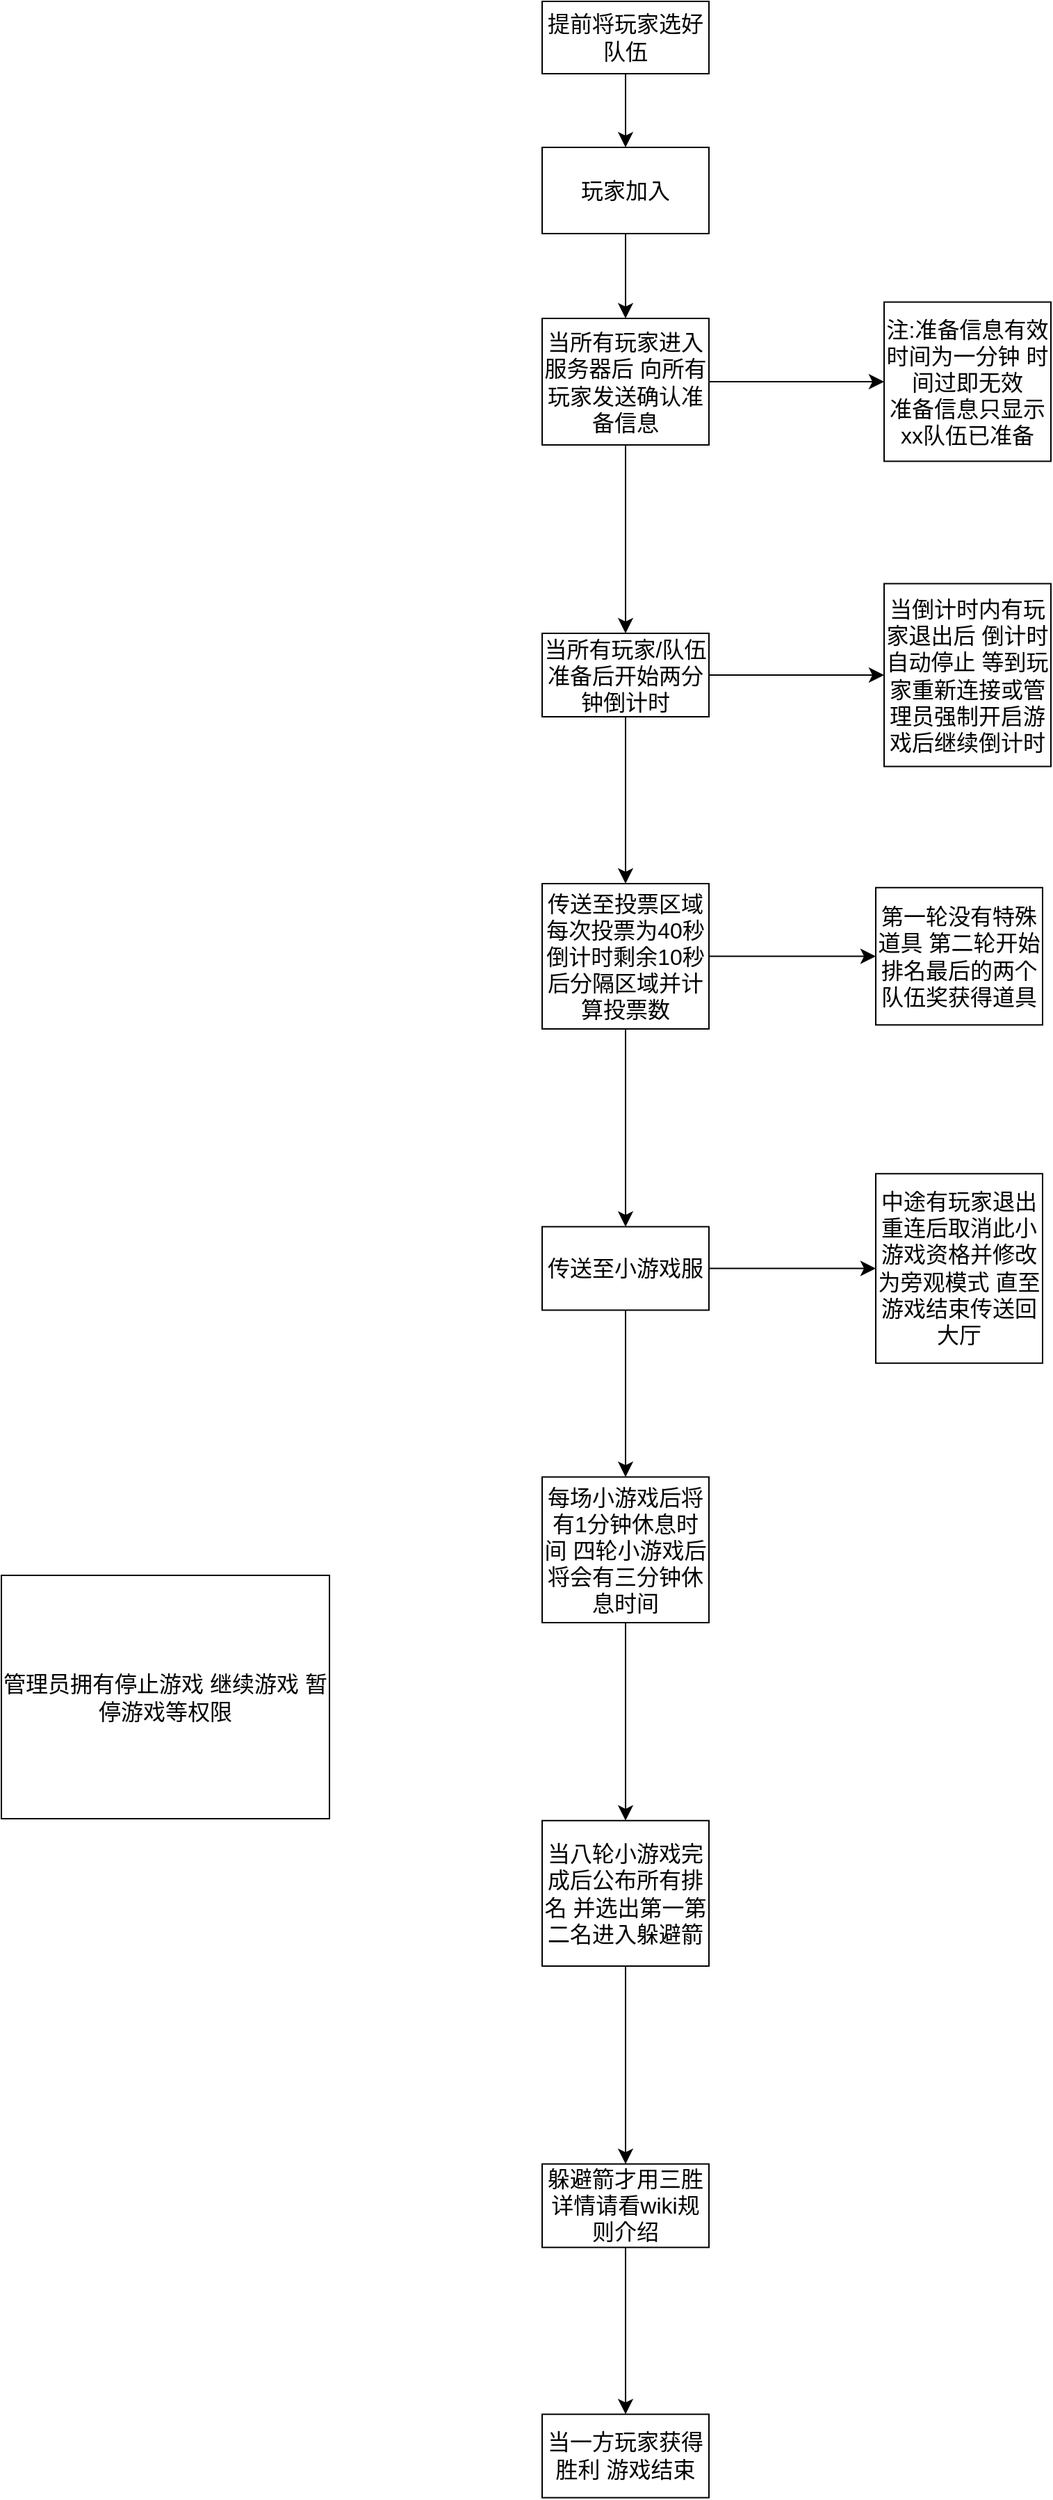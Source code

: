 <mxfile version="22.1.3" type="github">
  <diagram name="第 1 页" id="qARJv5t8qv7T0nK0jZ-0">
    <mxGraphModel dx="1118" dy="1632" grid="0" gridSize="10" guides="1" tooltips="1" connect="1" arrows="1" fold="1" page="0" pageScale="1" pageWidth="827" pageHeight="1169" math="0" shadow="0">
      <root>
        <mxCell id="0" />
        <mxCell id="1" parent="0" />
        <mxCell id="W9Le-NY_zxLpUQUmvvFF-3" value="" style="edgeStyle=none;curved=1;rounded=0;orthogonalLoop=1;jettySize=auto;html=1;fontSize=12;startSize=8;endSize=8;" parent="1" source="W9Le-NY_zxLpUQUmvvFF-1" target="W9Le-NY_zxLpUQUmvvFF-2" edge="1">
          <mxGeometry relative="1" as="geometry" />
        </mxCell>
        <mxCell id="W9Le-NY_zxLpUQUmvvFF-1" value="提前将玩家选好队伍" style="whiteSpace=wrap;html=1;fontSize=16;" parent="1" vertex="1">
          <mxGeometry x="58" y="-191" width="120" height="52" as="geometry" />
        </mxCell>
        <mxCell id="W9Le-NY_zxLpUQUmvvFF-5" value="" style="edgeStyle=none;curved=1;rounded=0;orthogonalLoop=1;jettySize=auto;html=1;fontSize=12;startSize=8;endSize=8;" parent="1" source="W9Le-NY_zxLpUQUmvvFF-2" target="W9Le-NY_zxLpUQUmvvFF-4" edge="1">
          <mxGeometry relative="1" as="geometry" />
        </mxCell>
        <mxCell id="W9Le-NY_zxLpUQUmvvFF-2" value="玩家加入" style="whiteSpace=wrap;html=1;fontSize=16;" parent="1" vertex="1">
          <mxGeometry x="58" y="-86" width="120" height="62" as="geometry" />
        </mxCell>
        <mxCell id="W9Le-NY_zxLpUQUmvvFF-7" value="" style="edgeStyle=none;curved=1;rounded=0;orthogonalLoop=1;jettySize=auto;html=1;fontSize=12;startSize=8;endSize=8;" parent="1" source="W9Le-NY_zxLpUQUmvvFF-4" target="W9Le-NY_zxLpUQUmvvFF-6" edge="1">
          <mxGeometry relative="1" as="geometry" />
        </mxCell>
        <mxCell id="uAXUZzEl7_gABhflO_rd-4" value="" style="edgeStyle=none;curved=1;rounded=0;orthogonalLoop=1;jettySize=auto;html=1;fontSize=12;startSize=8;endSize=8;" parent="1" source="W9Le-NY_zxLpUQUmvvFF-4" target="uAXUZzEl7_gABhflO_rd-3" edge="1">
          <mxGeometry relative="1" as="geometry" />
        </mxCell>
        <mxCell id="W9Le-NY_zxLpUQUmvvFF-4" value="当所有玩家进入服务器后 向所有玩家发送确认准备信息" style="whiteSpace=wrap;html=1;fontSize=16;" parent="1" vertex="1">
          <mxGeometry x="58" y="37" width="120" height="91" as="geometry" />
        </mxCell>
        <mxCell id="W9Le-NY_zxLpUQUmvvFF-6" value="注:准备信息有效时间为一分钟 时间过即无效&lt;br&gt;准备信息只显示xx队伍已准备" style="whiteSpace=wrap;html=1;fontSize=16;" parent="1" vertex="1">
          <mxGeometry x="304" y="25.25" width="120" height="114.5" as="geometry" />
        </mxCell>
        <mxCell id="uAXUZzEl7_gABhflO_rd-6" value="" style="edgeStyle=none;curved=1;rounded=0;orthogonalLoop=1;jettySize=auto;html=1;fontSize=12;startSize=8;endSize=8;" parent="1" source="uAXUZzEl7_gABhflO_rd-3" target="uAXUZzEl7_gABhflO_rd-5" edge="1">
          <mxGeometry relative="1" as="geometry" />
        </mxCell>
        <mxCell id="OOp7aShyH6z5rNpulKWo-2" value="" style="edgeStyle=none;curved=1;rounded=0;orthogonalLoop=1;jettySize=auto;html=1;fontSize=12;startSize=8;endSize=8;" parent="1" source="uAXUZzEl7_gABhflO_rd-3" target="OOp7aShyH6z5rNpulKWo-1" edge="1">
          <mxGeometry relative="1" as="geometry" />
        </mxCell>
        <mxCell id="uAXUZzEl7_gABhflO_rd-3" value="当所有玩家/队伍准备后开始两分钟倒计时" style="whiteSpace=wrap;html=1;fontSize=16;" parent="1" vertex="1">
          <mxGeometry x="58" y="263.5" width="120" height="60" as="geometry" />
        </mxCell>
        <mxCell id="uAXUZzEl7_gABhflO_rd-5" value="当倒计时内有玩家退出后 倒计时自动停止 等到玩家重新连接或管理员强制开启游戏后继续倒计时" style="whiteSpace=wrap;html=1;fontSize=16;" parent="1" vertex="1">
          <mxGeometry x="304" y="227.75" width="120" height="131.5" as="geometry" />
        </mxCell>
        <mxCell id="OOp7aShyH6z5rNpulKWo-4" value="" style="edgeStyle=none;curved=1;rounded=0;orthogonalLoop=1;jettySize=auto;html=1;fontSize=12;startSize=8;endSize=8;" parent="1" source="OOp7aShyH6z5rNpulKWo-1" target="OOp7aShyH6z5rNpulKWo-3" edge="1">
          <mxGeometry relative="1" as="geometry" />
        </mxCell>
        <mxCell id="OOp7aShyH6z5rNpulKWo-6" value="" style="edgeStyle=none;curved=1;rounded=0;orthogonalLoop=1;jettySize=auto;html=1;fontSize=12;startSize=8;endSize=8;" parent="1" source="OOp7aShyH6z5rNpulKWo-1" target="OOp7aShyH6z5rNpulKWo-5" edge="1">
          <mxGeometry relative="1" as="geometry" />
        </mxCell>
        <mxCell id="OOp7aShyH6z5rNpulKWo-1" value="传送至投票区域 每次投票为40秒 倒计时剩余10秒后分隔区域并计算投票数" style="whiteSpace=wrap;html=1;fontSize=16;" parent="1" vertex="1">
          <mxGeometry x="58" y="443.5" width="120" height="104.5" as="geometry" />
        </mxCell>
        <mxCell id="OOp7aShyH6z5rNpulKWo-3" value="第一轮没有特殊道具 第二轮开始排名最后的两个队伍奖获得道具" style="whiteSpace=wrap;html=1;fontSize=16;" parent="1" vertex="1">
          <mxGeometry x="298" y="446.38" width="120" height="98.75" as="geometry" />
        </mxCell>
        <mxCell id="OOp7aShyH6z5rNpulKWo-8" value="" style="edgeStyle=none;curved=1;rounded=0;orthogonalLoop=1;jettySize=auto;html=1;fontSize=12;startSize=8;endSize=8;" parent="1" source="OOp7aShyH6z5rNpulKWo-5" target="OOp7aShyH6z5rNpulKWo-7" edge="1">
          <mxGeometry relative="1" as="geometry" />
        </mxCell>
        <mxCell id="OOp7aShyH6z5rNpulKWo-11" value="" style="edgeStyle=none;curved=1;rounded=0;orthogonalLoop=1;jettySize=auto;html=1;fontSize=12;startSize=8;endSize=8;" parent="1" source="OOp7aShyH6z5rNpulKWo-5" target="OOp7aShyH6z5rNpulKWo-10" edge="1">
          <mxGeometry relative="1" as="geometry" />
        </mxCell>
        <mxCell id="OOp7aShyH6z5rNpulKWo-5" value="传送至小游戏服" style="whiteSpace=wrap;html=1;fontSize=16;" parent="1" vertex="1">
          <mxGeometry x="58" y="690.25" width="120" height="60" as="geometry" />
        </mxCell>
        <mxCell id="OOp7aShyH6z5rNpulKWo-7" value="中途有玩家退出重连后取消此小游戏资格并修改为旁观模式 直至游戏结束传送回大厅" style="whiteSpace=wrap;html=1;fontSize=16;" parent="1" vertex="1">
          <mxGeometry x="298" y="652.13" width="120" height="136.25" as="geometry" />
        </mxCell>
        <mxCell id="OOp7aShyH6z5rNpulKWo-15" value="" style="edgeStyle=none;curved=1;rounded=0;orthogonalLoop=1;jettySize=auto;html=1;fontSize=12;startSize=8;endSize=8;" parent="1" source="OOp7aShyH6z5rNpulKWo-10" target="OOp7aShyH6z5rNpulKWo-14" edge="1">
          <mxGeometry relative="1" as="geometry" />
        </mxCell>
        <mxCell id="OOp7aShyH6z5rNpulKWo-10" value="每场小游戏后将有1分钟休息时间 四轮小游戏后将会有三分钟休息时间" style="whiteSpace=wrap;html=1;fontSize=16;" parent="1" vertex="1">
          <mxGeometry x="58" y="870.25" width="120" height="104.75" as="geometry" />
        </mxCell>
        <mxCell id="OOp7aShyH6z5rNpulKWo-17" value="" style="edgeStyle=none;curved=1;rounded=0;orthogonalLoop=1;jettySize=auto;html=1;fontSize=12;startSize=8;endSize=8;" parent="1" source="OOp7aShyH6z5rNpulKWo-14" target="OOp7aShyH6z5rNpulKWo-16" edge="1">
          <mxGeometry relative="1" as="geometry" />
        </mxCell>
        <mxCell id="OOp7aShyH6z5rNpulKWo-14" value="当八轮小游戏完成后公布所有排名 并选出第一第二名进入躲避箭" style="whiteSpace=wrap;html=1;fontSize=16;" parent="1" vertex="1">
          <mxGeometry x="58" y="1117.38" width="120" height="104.63" as="geometry" />
        </mxCell>
        <mxCell id="OOp7aShyH6z5rNpulKWo-19" value="" style="edgeStyle=none;curved=1;rounded=0;orthogonalLoop=1;jettySize=auto;html=1;fontSize=12;startSize=8;endSize=8;" parent="1" source="OOp7aShyH6z5rNpulKWo-16" target="OOp7aShyH6z5rNpulKWo-18" edge="1">
          <mxGeometry relative="1" as="geometry" />
        </mxCell>
        <mxCell id="OOp7aShyH6z5rNpulKWo-16" value="躲避箭才用三胜&lt;br&gt;详情请看wiki规则介绍&lt;br&gt;" style="whiteSpace=wrap;html=1;fontSize=16;" parent="1" vertex="1">
          <mxGeometry x="58" y="1364.325" width="120" height="60" as="geometry" />
        </mxCell>
        <mxCell id="OOp7aShyH6z5rNpulKWo-18" value="当一方玩家获得胜利 游戏结束" style="whiteSpace=wrap;html=1;fontSize=16;" parent="1" vertex="1">
          <mxGeometry x="58" y="1544.325" width="120" height="60" as="geometry" />
        </mxCell>
        <mxCell id="6spwImOaTPiOzij4EY0N-1" value="管理员拥有停止游戏 继续游戏 暂停游戏等权限&lt;br&gt;" style="whiteSpace=wrap;html=1;fontSize=16;" vertex="1" parent="1">
          <mxGeometry x="-331" y="941" width="236" height="175" as="geometry" />
        </mxCell>
      </root>
    </mxGraphModel>
  </diagram>
</mxfile>
